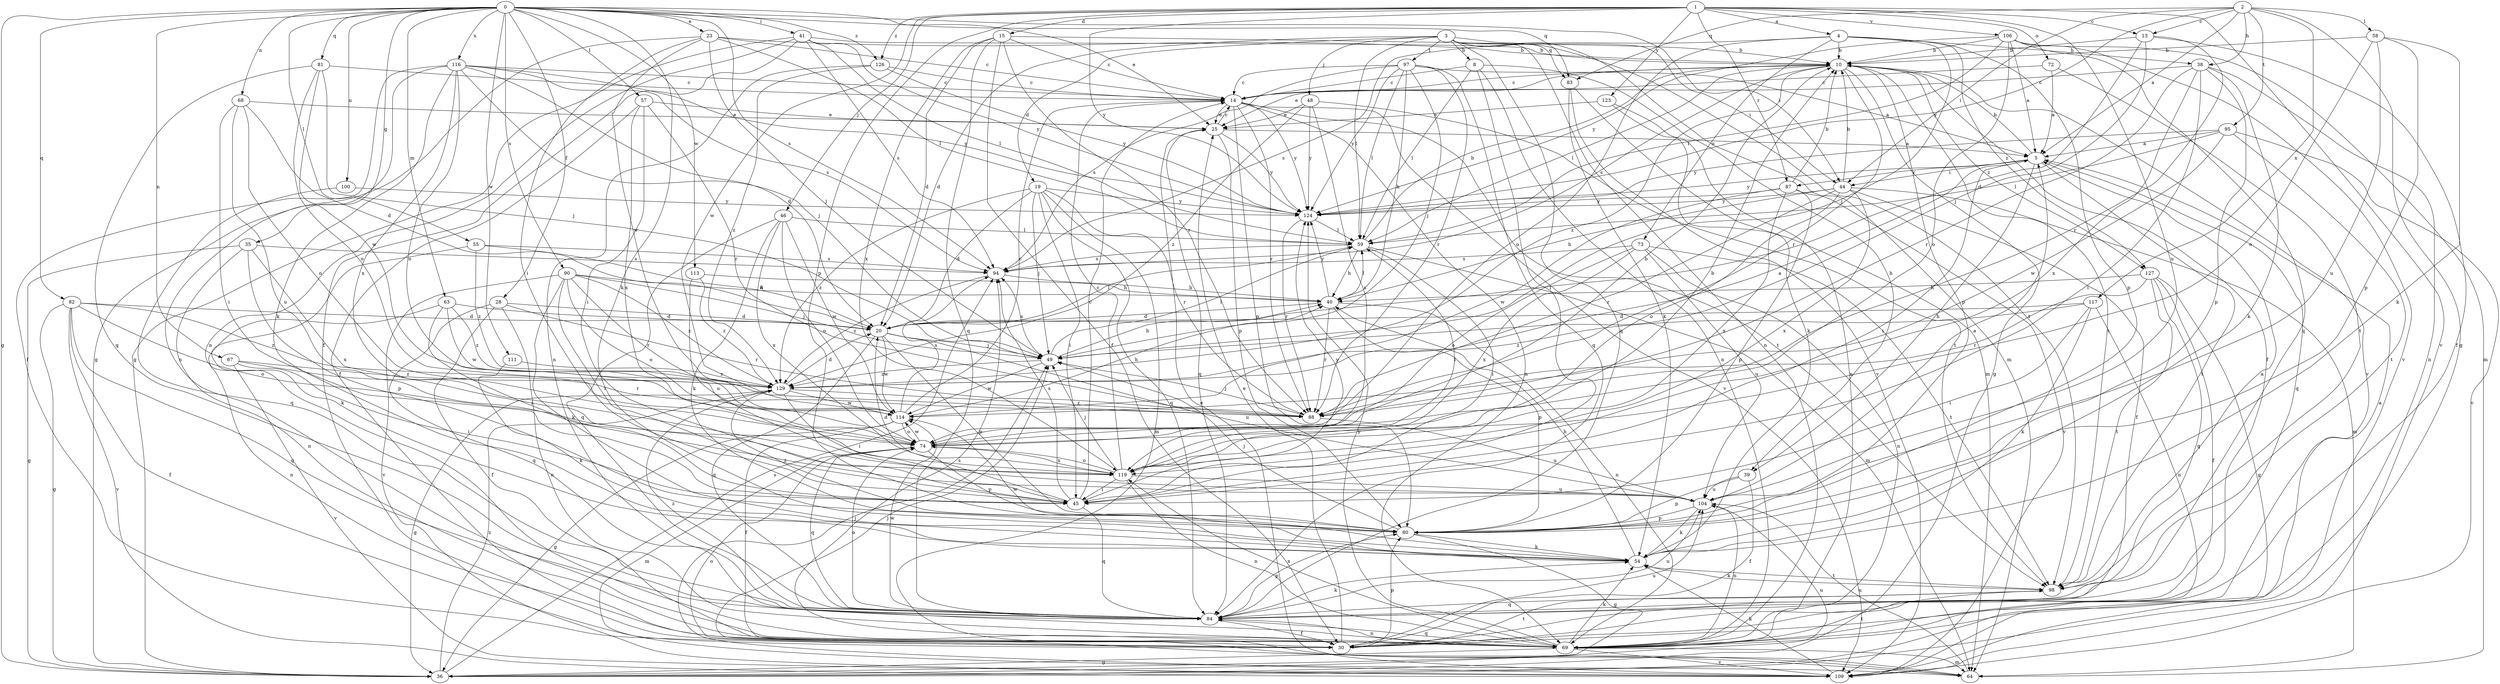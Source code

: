 strict digraph  {
0;
1;
2;
3;
4;
5;
8;
10;
13;
14;
15;
19;
20;
23;
25;
28;
30;
35;
36;
38;
39;
40;
41;
44;
45;
46;
48;
49;
54;
55;
57;
58;
59;
63;
64;
67;
68;
69;
72;
73;
74;
80;
81;
82;
83;
84;
87;
88;
90;
94;
95;
97;
98;
100;
104;
106;
109;
111;
113;
114;
116;
117;
119;
123;
124;
126;
127;
129;
0 -> 23  [label=e];
0 -> 25  [label=e];
0 -> 28  [label=f];
0 -> 35  [label=g];
0 -> 36  [label=g];
0 -> 41  [label=i];
0 -> 44  [label=i];
0 -> 54  [label=k];
0 -> 55  [label=l];
0 -> 57  [label=l];
0 -> 63  [label=m];
0 -> 67  [label=n];
0 -> 68  [label=n];
0 -> 81  [label=q];
0 -> 82  [label=q];
0 -> 83  [label=q];
0 -> 90  [label=s];
0 -> 94  [label=s];
0 -> 100  [label=u];
0 -> 111  [label=w];
0 -> 113  [label=w];
0 -> 116  [label=x];
0 -> 126  [label=z];
1 -> 4  [label=a];
1 -> 13  [label=c];
1 -> 15  [label=d];
1 -> 46  [label=j];
1 -> 72  [label=o];
1 -> 80  [label=p];
1 -> 87  [label=r];
1 -> 104  [label=u];
1 -> 106  [label=v];
1 -> 109  [label=v];
1 -> 114  [label=w];
1 -> 123  [label=y];
1 -> 124  [label=y];
1 -> 126  [label=z];
2 -> 5  [label=a];
2 -> 13  [label=c];
2 -> 36  [label=g];
2 -> 38  [label=h];
2 -> 44  [label=i];
2 -> 58  [label=l];
2 -> 83  [label=q];
2 -> 95  [label=t];
2 -> 117  [label=x];
2 -> 124  [label=y];
3 -> 8  [label=b];
3 -> 19  [label=d];
3 -> 20  [label=d];
3 -> 44  [label=i];
3 -> 48  [label=j];
3 -> 59  [label=l];
3 -> 64  [label=m];
3 -> 69  [label=n];
3 -> 83  [label=q];
3 -> 84  [label=q];
3 -> 97  [label=t];
3 -> 98  [label=t];
4 -> 10  [label=b];
4 -> 38  [label=h];
4 -> 49  [label=j];
4 -> 73  [label=o];
4 -> 74  [label=o];
4 -> 80  [label=p];
4 -> 94  [label=s];
4 -> 127  [label=z];
5 -> 10  [label=b];
5 -> 39  [label=h];
5 -> 44  [label=i];
5 -> 45  [label=i];
5 -> 84  [label=q];
5 -> 87  [label=r];
5 -> 98  [label=t];
5 -> 124  [label=y];
8 -> 14  [label=c];
8 -> 39  [label=h];
8 -> 45  [label=i];
8 -> 59  [label=l];
8 -> 69  [label=n];
10 -> 14  [label=c];
10 -> 25  [label=e];
10 -> 30  [label=f];
10 -> 36  [label=g];
10 -> 59  [label=l];
10 -> 80  [label=p];
10 -> 88  [label=r];
10 -> 94  [label=s];
10 -> 98  [label=t];
10 -> 109  [label=v];
10 -> 127  [label=z];
10 -> 129  [label=z];
13 -> 10  [label=b];
13 -> 20  [label=d];
13 -> 30  [label=f];
13 -> 49  [label=j];
13 -> 88  [label=r];
14 -> 25  [label=e];
14 -> 69  [label=n];
14 -> 80  [label=p];
14 -> 88  [label=r];
14 -> 98  [label=t];
14 -> 109  [label=v];
14 -> 124  [label=y];
15 -> 10  [label=b];
15 -> 14  [label=c];
15 -> 20  [label=d];
15 -> 30  [label=f];
15 -> 84  [label=q];
15 -> 88  [label=r];
15 -> 119  [label=x];
19 -> 20  [label=d];
19 -> 45  [label=i];
19 -> 49  [label=j];
19 -> 64  [label=m];
19 -> 84  [label=q];
19 -> 88  [label=r];
19 -> 124  [label=y];
19 -> 129  [label=z];
20 -> 49  [label=j];
20 -> 59  [label=l];
20 -> 80  [label=p];
20 -> 84  [label=q];
20 -> 104  [label=u];
20 -> 114  [label=w];
23 -> 10  [label=b];
23 -> 14  [label=c];
23 -> 36  [label=g];
23 -> 45  [label=i];
23 -> 49  [label=j];
23 -> 59  [label=l];
23 -> 114  [label=w];
25 -> 5  [label=a];
25 -> 14  [label=c];
25 -> 80  [label=p];
25 -> 84  [label=q];
25 -> 124  [label=y];
28 -> 20  [label=d];
28 -> 30  [label=f];
28 -> 69  [label=n];
28 -> 84  [label=q];
28 -> 88  [label=r];
30 -> 25  [label=e];
30 -> 80  [label=p];
30 -> 94  [label=s];
30 -> 98  [label=t];
30 -> 104  [label=u];
35 -> 36  [label=g];
35 -> 69  [label=n];
35 -> 80  [label=p];
35 -> 94  [label=s];
35 -> 119  [label=x];
36 -> 94  [label=s];
36 -> 104  [label=u];
36 -> 129  [label=z];
38 -> 14  [label=c];
38 -> 45  [label=i];
38 -> 54  [label=k];
38 -> 69  [label=n];
38 -> 80  [label=p];
38 -> 88  [label=r];
38 -> 119  [label=x];
39 -> 30  [label=f];
39 -> 80  [label=p];
39 -> 104  [label=u];
40 -> 20  [label=d];
40 -> 59  [label=l];
40 -> 69  [label=n];
40 -> 80  [label=p];
40 -> 88  [label=r];
40 -> 124  [label=y];
41 -> 10  [label=b];
41 -> 30  [label=f];
41 -> 36  [label=g];
41 -> 59  [label=l];
41 -> 69  [label=n];
41 -> 94  [label=s];
41 -> 124  [label=y];
44 -> 10  [label=b];
44 -> 30  [label=f];
44 -> 40  [label=h];
44 -> 64  [label=m];
44 -> 74  [label=o];
44 -> 88  [label=r];
44 -> 119  [label=x];
44 -> 124  [label=y];
45 -> 14  [label=c];
45 -> 20  [label=d];
45 -> 84  [label=q];
45 -> 94  [label=s];
45 -> 124  [label=y];
46 -> 54  [label=k];
46 -> 59  [label=l];
46 -> 74  [label=o];
46 -> 84  [label=q];
46 -> 114  [label=w];
46 -> 119  [label=x];
48 -> 25  [label=e];
48 -> 98  [label=t];
48 -> 119  [label=x];
48 -> 124  [label=y];
48 -> 129  [label=z];
49 -> 40  [label=h];
49 -> 59  [label=l];
49 -> 94  [label=s];
49 -> 114  [label=w];
49 -> 129  [label=z];
54 -> 40  [label=h];
54 -> 98  [label=t];
54 -> 114  [label=w];
55 -> 20  [label=d];
55 -> 54  [label=k];
55 -> 94  [label=s];
55 -> 129  [label=z];
57 -> 25  [label=e];
57 -> 30  [label=f];
57 -> 45  [label=i];
57 -> 88  [label=r];
57 -> 119  [label=x];
58 -> 10  [label=b];
58 -> 54  [label=k];
58 -> 74  [label=o];
58 -> 80  [label=p];
58 -> 104  [label=u];
59 -> 10  [label=b];
59 -> 40  [label=h];
59 -> 45  [label=i];
59 -> 64  [label=m];
59 -> 94  [label=s];
63 -> 20  [label=d];
63 -> 45  [label=i];
63 -> 69  [label=n];
63 -> 114  [label=w];
63 -> 129  [label=z];
64 -> 49  [label=j];
64 -> 74  [label=o];
64 -> 104  [label=u];
67 -> 45  [label=i];
67 -> 88  [label=r];
67 -> 109  [label=v];
67 -> 129  [label=z];
68 -> 20  [label=d];
68 -> 25  [label=e];
68 -> 45  [label=i];
68 -> 74  [label=o];
68 -> 104  [label=u];
69 -> 5  [label=a];
69 -> 36  [label=g];
69 -> 54  [label=k];
69 -> 64  [label=m];
69 -> 84  [label=q];
69 -> 98  [label=t];
69 -> 109  [label=v];
69 -> 119  [label=x];
69 -> 124  [label=y];
72 -> 5  [label=a];
72 -> 14  [label=c];
72 -> 98  [label=t];
73 -> 69  [label=n];
73 -> 74  [label=o];
73 -> 94  [label=s];
73 -> 98  [label=t];
73 -> 104  [label=u];
73 -> 119  [label=x];
74 -> 10  [label=b];
74 -> 64  [label=m];
74 -> 80  [label=p];
74 -> 84  [label=q];
74 -> 114  [label=w];
74 -> 119  [label=x];
80 -> 36  [label=g];
80 -> 49  [label=j];
80 -> 54  [label=k];
80 -> 129  [label=z];
81 -> 14  [label=c];
81 -> 49  [label=j];
81 -> 74  [label=o];
81 -> 84  [label=q];
81 -> 114  [label=w];
82 -> 20  [label=d];
82 -> 30  [label=f];
82 -> 36  [label=g];
82 -> 74  [label=o];
82 -> 84  [label=q];
82 -> 109  [label=v];
82 -> 129  [label=z];
83 -> 54  [label=k];
83 -> 64  [label=m];
83 -> 109  [label=v];
84 -> 30  [label=f];
84 -> 54  [label=k];
84 -> 69  [label=n];
84 -> 74  [label=o];
84 -> 80  [label=p];
84 -> 104  [label=u];
84 -> 114  [label=w];
84 -> 129  [label=z];
87 -> 10  [label=b];
87 -> 80  [label=p];
87 -> 109  [label=v];
87 -> 114  [label=w];
87 -> 119  [label=x];
87 -> 124  [label=y];
88 -> 49  [label=j];
88 -> 104  [label=u];
90 -> 40  [label=h];
90 -> 45  [label=i];
90 -> 49  [label=j];
90 -> 54  [label=k];
90 -> 74  [label=o];
90 -> 88  [label=r];
90 -> 109  [label=v];
90 -> 129  [label=z];
94 -> 40  [label=h];
94 -> 129  [label=z];
95 -> 5  [label=a];
95 -> 59  [label=l];
95 -> 98  [label=t];
95 -> 109  [label=v];
95 -> 114  [label=w];
95 -> 124  [label=y];
97 -> 5  [label=a];
97 -> 14  [label=c];
97 -> 40  [label=h];
97 -> 49  [label=j];
97 -> 59  [label=l];
97 -> 84  [label=q];
97 -> 88  [label=r];
97 -> 94  [label=s];
97 -> 124  [label=y];
98 -> 5  [label=a];
98 -> 54  [label=k];
98 -> 84  [label=q];
100 -> 84  [label=q];
100 -> 124  [label=y];
104 -> 5  [label=a];
104 -> 54  [label=k];
104 -> 69  [label=n];
104 -> 80  [label=p];
106 -> 5  [label=a];
106 -> 10  [label=b];
106 -> 59  [label=l];
106 -> 64  [label=m];
106 -> 74  [label=o];
106 -> 84  [label=q];
106 -> 109  [label=v];
106 -> 124  [label=y];
109 -> 25  [label=e];
109 -> 49  [label=j];
109 -> 54  [label=k];
111 -> 54  [label=k];
111 -> 129  [label=z];
113 -> 40  [label=h];
113 -> 104  [label=u];
113 -> 129  [label=z];
114 -> 14  [label=c];
114 -> 30  [label=f];
114 -> 36  [label=g];
114 -> 40  [label=h];
114 -> 74  [label=o];
114 -> 94  [label=s];
116 -> 14  [label=c];
116 -> 20  [label=d];
116 -> 30  [label=f];
116 -> 49  [label=j];
116 -> 54  [label=k];
116 -> 69  [label=n];
116 -> 74  [label=o];
116 -> 94  [label=s];
116 -> 119  [label=x];
116 -> 124  [label=y];
117 -> 20  [label=d];
117 -> 45  [label=i];
117 -> 54  [label=k];
117 -> 69  [label=n];
117 -> 129  [label=z];
119 -> 10  [label=b];
119 -> 14  [label=c];
119 -> 45  [label=i];
119 -> 49  [label=j];
119 -> 59  [label=l];
119 -> 69  [label=n];
119 -> 74  [label=o];
119 -> 104  [label=u];
123 -> 25  [label=e];
123 -> 54  [label=k];
123 -> 69  [label=n];
124 -> 59  [label=l];
124 -> 88  [label=r];
126 -> 14  [label=c];
126 -> 69  [label=n];
126 -> 124  [label=y];
126 -> 129  [label=z];
127 -> 30  [label=f];
127 -> 36  [label=g];
127 -> 40  [label=h];
127 -> 84  [label=q];
127 -> 88  [label=r];
127 -> 98  [label=t];
129 -> 5  [label=a];
129 -> 20  [label=d];
129 -> 36  [label=g];
129 -> 45  [label=i];
129 -> 88  [label=r];
129 -> 114  [label=w];
}

